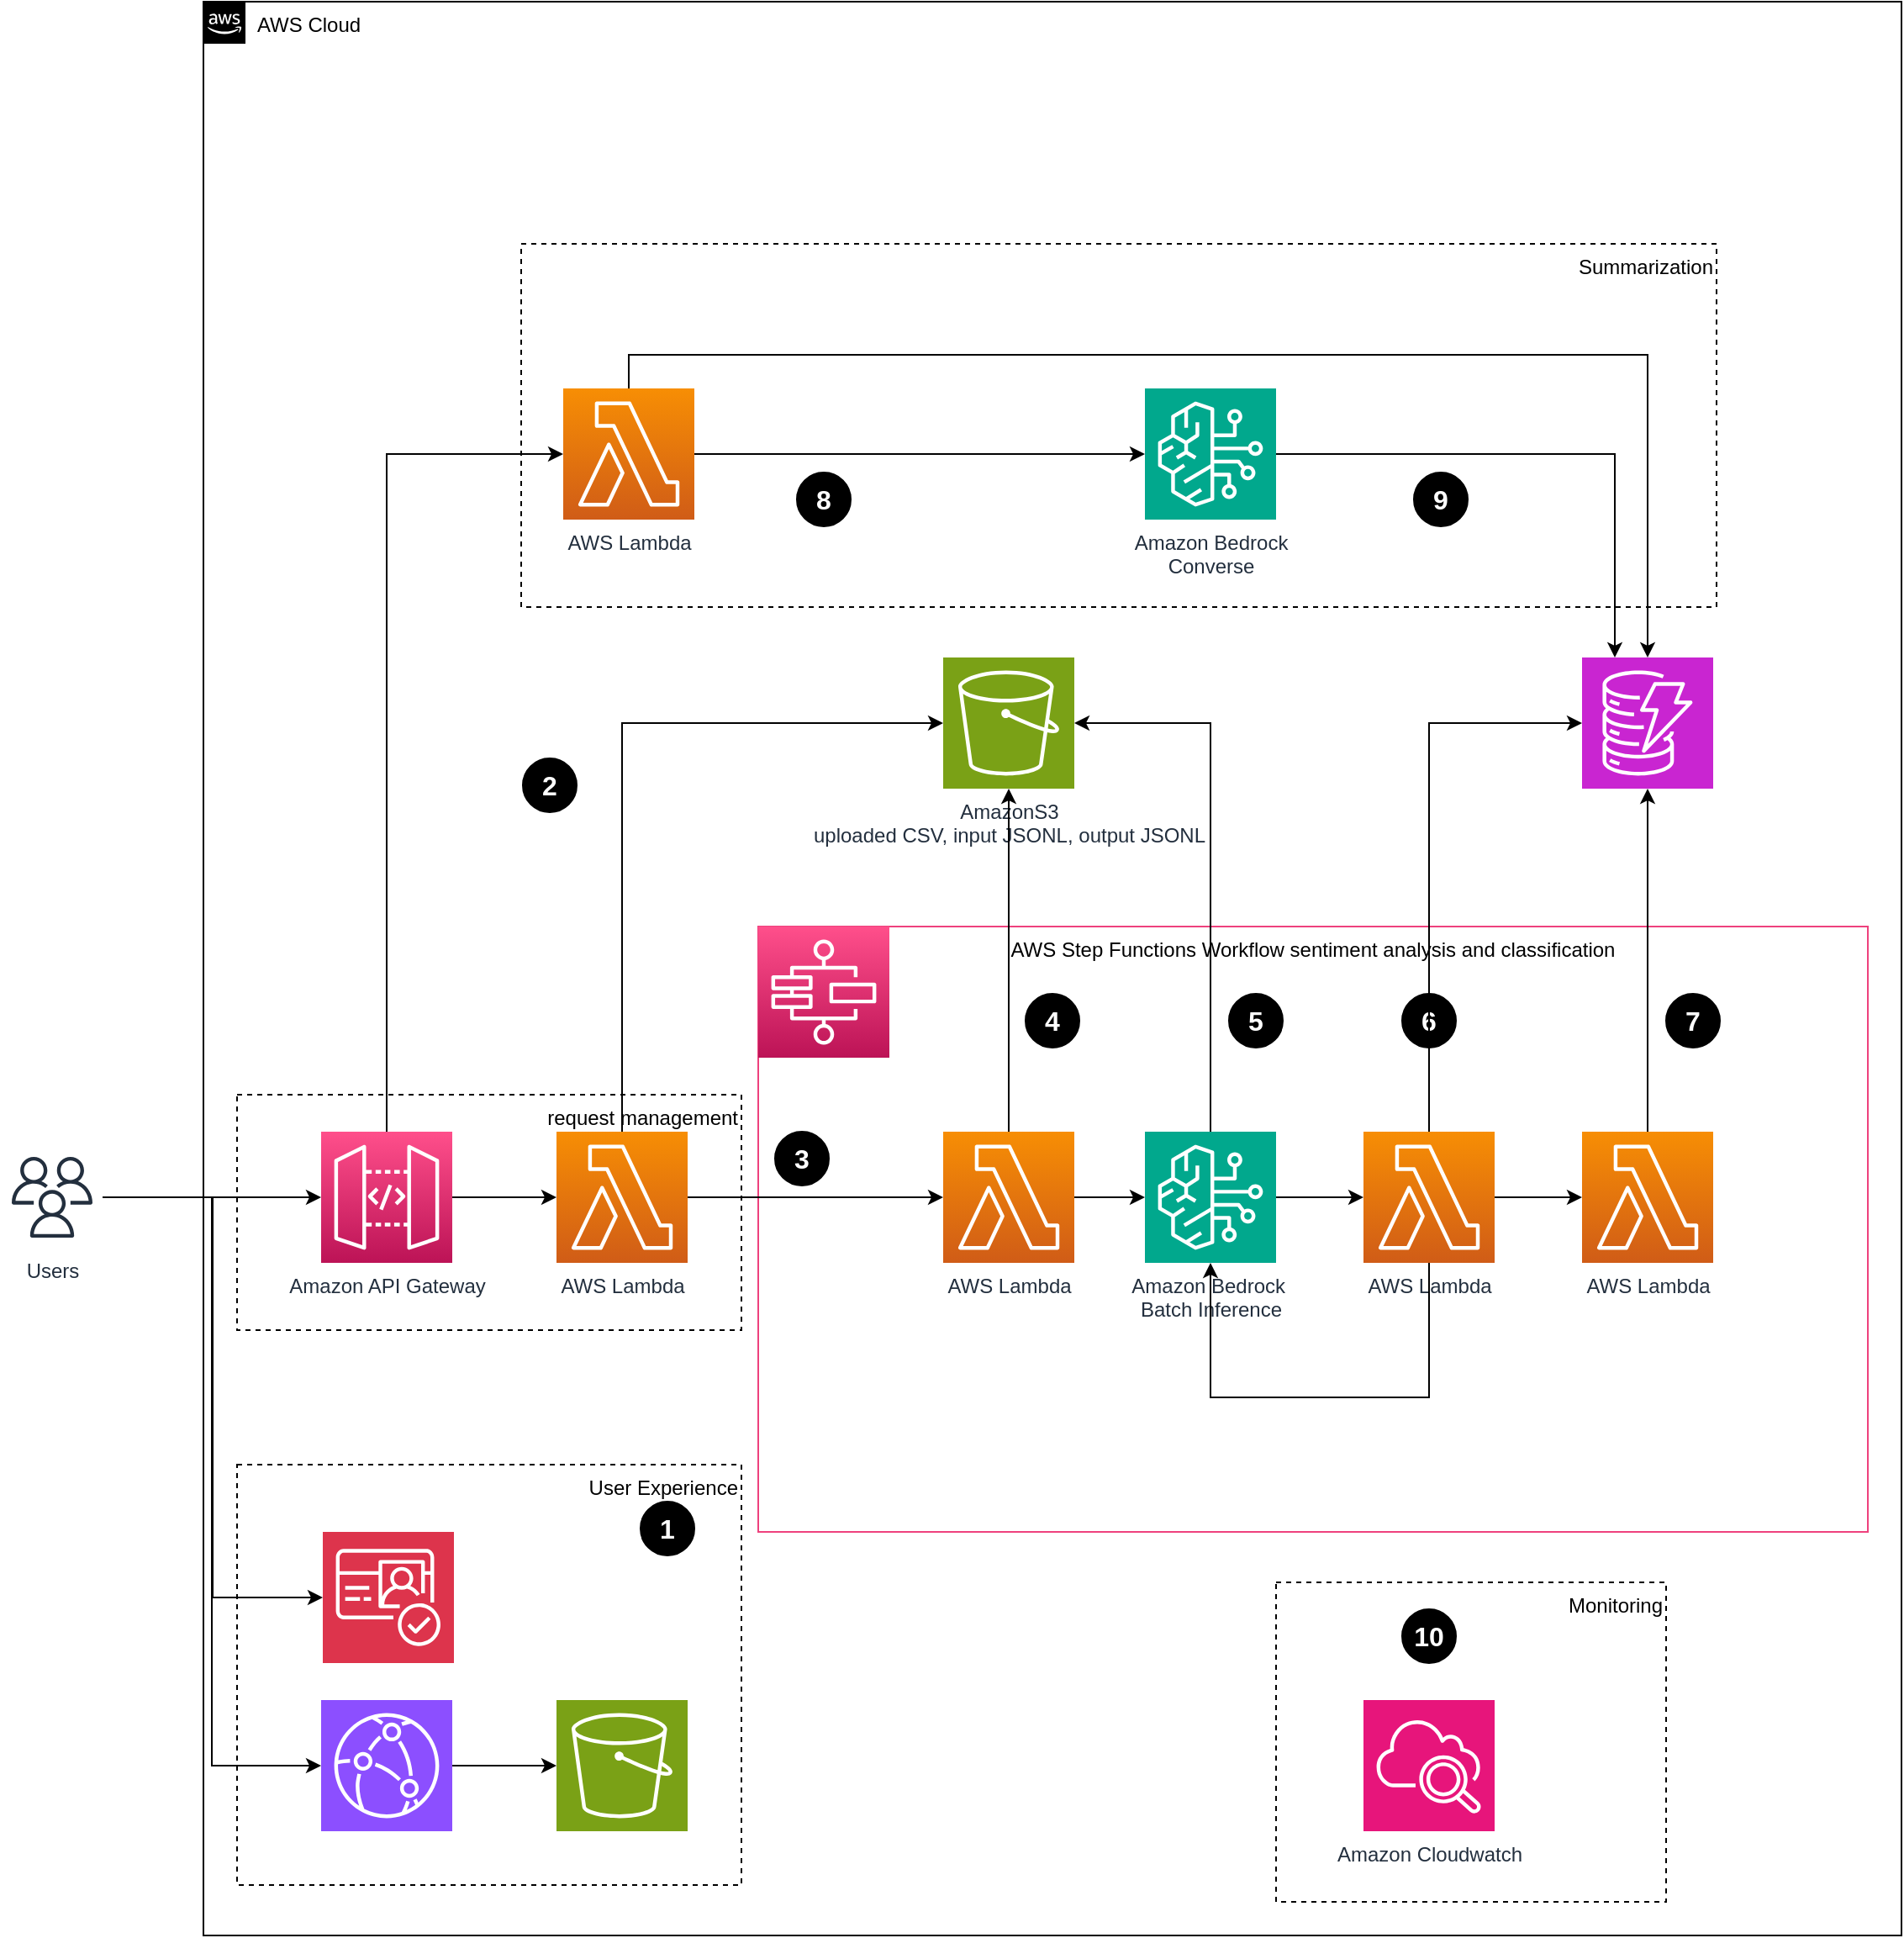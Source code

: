 <mxfile version="24.7.8">
  <diagram name="Page-1" id="mPcHckrvOCaB1mdSEjpm">
    <mxGraphModel dx="2637" dy="1790" grid="1" gridSize="10" guides="1" tooltips="1" connect="1" arrows="1" fold="1" page="1" pageScale="1" pageWidth="1169" pageHeight="827" math="0" shadow="0">
      <root>
        <mxCell id="0" />
        <mxCell id="1" parent="0" />
        <mxCell id="dpEGTwjzd-vMuxO01E7g-50" value="request management" style="rounded=0;whiteSpace=wrap;html=1;fillColor=none;dashed=1;align=right;verticalAlign=top;" vertex="1" parent="1">
          <mxGeometry x="40" y="140" width="300" height="140" as="geometry" />
        </mxCell>
        <mxCell id="2" value="AWS Cloud" style="points=[[0,0],[0.25,0],[0.5,0],[0.75,0],[1,0],[1,0.25],[1,0.5],[1,0.75],[1,1],[0.75,1],[0.5,1],[0.25,1],[0,1],[0,0.75],[0,0.5],[0,0.25]];outlineConnect=0;html=1;whiteSpace=wrap;fontSize=12;fontStyle=0;container=0;pointerEvents=0;collapsible=0;recursiveResize=0;shape=mxgraph.aws4.group;grIcon=mxgraph.aws4.group_aws_cloud_alt;fillColor=none;verticalAlign=top;align=left;spacingLeft=30;dashed=0;" vertex="1" parent="1">
          <mxGeometry x="20" y="-510" width="1010" height="1150" as="geometry" />
        </mxCell>
        <mxCell id="KWTSNlTJ6oeWwnGfoubK-9" value="Users" style="sketch=0;outlineConnect=0;fontColor=#232F3E;gradientColor=none;strokeColor=#232F3E;fillColor=#ffffff;dashed=0;verticalLabelPosition=bottom;verticalAlign=top;align=center;html=1;fontSize=12;fontStyle=0;aspect=fixed;shape=mxgraph.aws4.resourceIcon;resIcon=mxgraph.aws4.users;" vertex="1" parent="1">
          <mxGeometry x="-100" y="171" width="60" height="60" as="geometry" />
        </mxCell>
        <mxCell id="dpEGTwjzd-vMuxO01E7g-6" value="AWS Step Functions Workflow sentiment analysis and classification" style="rounded=0;whiteSpace=wrap;html=1;align=center;labelPosition=center;verticalLabelPosition=middle;verticalAlign=top;fillColor=none;strokeColor=#ee417d;" vertex="1" parent="1">
          <mxGeometry x="350" y="40" width="660" height="360" as="geometry" />
        </mxCell>
        <mxCell id="KWTSNlTJ6oeWwnGfoubK-10" value="Amazon API Gateway" style="sketch=0;points=[[0,0,0],[0.25,0,0],[0.5,0,0],[0.75,0,0],[1,0,0],[0,1,0],[0.25,1,0],[0.5,1,0],[0.75,1,0],[1,1,0],[0,0.25,0],[0,0.5,0],[0,0.75,0],[1,0.25,0],[1,0.5,0],[1,0.75,0]];outlineConnect=0;fontColor=#232F3E;gradientColor=#FF4F8B;gradientDirection=north;fillColor=#BC1356;strokeColor=#ffffff;dashed=0;verticalLabelPosition=bottom;verticalAlign=top;align=center;html=1;fontSize=12;fontStyle=0;aspect=fixed;shape=mxgraph.aws4.resourceIcon;resIcon=mxgraph.aws4.api_gateway;" vertex="1" parent="1">
          <mxGeometry x="90" y="162" width="78" height="78" as="geometry" />
        </mxCell>
        <mxCell id="KWTSNlTJ6oeWwnGfoubK-11" value="AWS Lambda" style="sketch=0;points=[[0,0,0],[0.25,0,0],[0.5,0,0],[0.75,0,0],[1,0,0],[0,1,0],[0.25,1,0],[0.5,1,0],[0.75,1,0],[1,1,0],[0,0.25,0],[0,0.5,0],[0,0.75,0],[1,0.25,0],[1,0.5,0],[1,0.75,0]];outlineConnect=0;fontColor=#232F3E;gradientColor=#F78E04;gradientDirection=north;fillColor=#D05C17;strokeColor=#ffffff;dashed=0;verticalLabelPosition=bottom;verticalAlign=top;align=center;html=1;fontSize=12;fontStyle=0;aspect=fixed;shape=mxgraph.aws4.resourceIcon;resIcon=mxgraph.aws4.lambda;" vertex="1" parent="1">
          <mxGeometry x="230" y="162" width="78" height="78" as="geometry" />
        </mxCell>
        <mxCell id="KWTSNlTJ6oeWwnGfoubK-12" value="" style="sketch=0;points=[[0,0,0],[0.25,0,0],[0.5,0,0],[0.75,0,0],[1,0,0],[0,1,0],[0.25,1,0],[0.5,1,0],[0.75,1,0],[1,1,0],[0,0.25,0],[0,0.5,0],[0,0.75,0],[1,0.25,0],[1,0.5,0],[1,0.75,0]];outlineConnect=0;fontColor=#232F3E;gradientColor=#FF4F8B;gradientDirection=north;fillColor=#BC1356;strokeColor=#ffffff;dashed=0;verticalLabelPosition=bottom;verticalAlign=top;align=center;html=1;fontSize=12;fontStyle=0;aspect=fixed;shape=mxgraph.aws4.resourceIcon;resIcon=mxgraph.aws4.step_functions;" vertex="1" parent="1">
          <mxGeometry x="350" y="40" width="78" height="78" as="geometry" />
        </mxCell>
        <mxCell id="dpEGTwjzd-vMuxO01E7g-10" style="edgeStyle=orthogonalEdgeStyle;rounded=0;orthogonalLoop=1;jettySize=auto;html=1;" edge="1" parent="1" source="KWTSNlTJ6oeWwnGfoubK-13" target="dpEGTwjzd-vMuxO01E7g-2">
          <mxGeometry relative="1" as="geometry" />
        </mxCell>
        <mxCell id="KWTSNlTJ6oeWwnGfoubK-13" value="AWS Lambda" style="sketch=0;points=[[0,0,0],[0.25,0,0],[0.5,0,0],[0.75,0,0],[1,0,0],[0,1,0],[0.25,1,0],[0.5,1,0],[0.75,1,0],[1,1,0],[0,0.25,0],[0,0.5,0],[0,0.75,0],[1,0.25,0],[1,0.5,0],[1,0.75,0]];outlineConnect=0;fontColor=#232F3E;gradientColor=#F78E04;gradientDirection=north;fillColor=#D05C17;strokeColor=#ffffff;dashed=0;verticalLabelPosition=bottom;verticalAlign=top;align=center;html=1;fontSize=12;fontStyle=0;aspect=fixed;shape=mxgraph.aws4.resourceIcon;resIcon=mxgraph.aws4.lambda;" vertex="1" parent="1">
          <mxGeometry x="460" y="162" width="78" height="78" as="geometry" />
        </mxCell>
        <mxCell id="dpEGTwjzd-vMuxO01E7g-2" value="Amazon Bedrock&amp;nbsp;&lt;div&gt;Batch Inference&lt;/div&gt;" style="sketch=0;points=[[0,0,0],[0.25,0,0],[0.5,0,0],[0.75,0,0],[1,0,0],[0,1,0],[0.25,1,0],[0.5,1,0],[0.75,1,0],[1,1,0],[0,0.25,0],[0,0.5,0],[0,0.75,0],[1,0.25,0],[1,0.5,0],[1,0.75,0]];outlineConnect=0;fontColor=#232F3E;fillColor=#01A88D;strokeColor=#ffffff;dashed=0;verticalLabelPosition=bottom;verticalAlign=top;align=center;html=1;fontSize=12;fontStyle=0;aspect=fixed;shape=mxgraph.aws4.resourceIcon;resIcon=mxgraph.aws4.bedrock;" vertex="1" parent="1">
          <mxGeometry x="580" y="162" width="78" height="78" as="geometry" />
        </mxCell>
        <mxCell id="dpEGTwjzd-vMuxO01E7g-13" style="edgeStyle=orthogonalEdgeStyle;rounded=0;orthogonalLoop=1;jettySize=auto;html=1;" edge="1" parent="1" source="dpEGTwjzd-vMuxO01E7g-8" target="dpEGTwjzd-vMuxO01E7g-9">
          <mxGeometry relative="1" as="geometry" />
        </mxCell>
        <mxCell id="dpEGTwjzd-vMuxO01E7g-8" value="AWS Lambda" style="sketch=0;points=[[0,0,0],[0.25,0,0],[0.5,0,0],[0.75,0,0],[1,0,0],[0,1,0],[0.25,1,0],[0.5,1,0],[0.75,1,0],[1,1,0],[0,0.25,0],[0,0.5,0],[0,0.75,0],[1,0.25,0],[1,0.5,0],[1,0.75,0]];outlineConnect=0;fontColor=#232F3E;gradientColor=#F78E04;gradientDirection=north;fillColor=#D05C17;strokeColor=#ffffff;dashed=0;verticalLabelPosition=bottom;verticalAlign=top;align=center;html=1;fontSize=12;fontStyle=0;aspect=fixed;shape=mxgraph.aws4.resourceIcon;resIcon=mxgraph.aws4.lambda;" vertex="1" parent="1">
          <mxGeometry x="710" y="162" width="78" height="78" as="geometry" />
        </mxCell>
        <mxCell id="dpEGTwjzd-vMuxO01E7g-9" value="AWS Lambda" style="sketch=0;points=[[0,0,0],[0.25,0,0],[0.5,0,0],[0.75,0,0],[1,0,0],[0,1,0],[0.25,1,0],[0.5,1,0],[0.75,1,0],[1,1,0],[0,0.25,0],[0,0.5,0],[0,0.75,0],[1,0.25,0],[1,0.5,0],[1,0.75,0]];outlineConnect=0;fontColor=#232F3E;gradientColor=#F78E04;gradientDirection=north;fillColor=#D05C17;strokeColor=#ffffff;dashed=0;verticalLabelPosition=bottom;verticalAlign=top;align=center;html=1;fontSize=12;fontStyle=0;aspect=fixed;shape=mxgraph.aws4.resourceIcon;resIcon=mxgraph.aws4.lambda;" vertex="1" parent="1">
          <mxGeometry x="840" y="162" width="78" height="78" as="geometry" />
        </mxCell>
        <mxCell id="dpEGTwjzd-vMuxO01E7g-11" style="edgeStyle=orthogonalEdgeStyle;rounded=0;orthogonalLoop=1;jettySize=auto;html=1;entryX=0;entryY=0.5;entryDx=0;entryDy=0;entryPerimeter=0;" edge="1" parent="1" source="dpEGTwjzd-vMuxO01E7g-2" target="dpEGTwjzd-vMuxO01E7g-8">
          <mxGeometry relative="1" as="geometry" />
        </mxCell>
        <mxCell id="dpEGTwjzd-vMuxO01E7g-12" style="edgeStyle=orthogonalEdgeStyle;rounded=0;orthogonalLoop=1;jettySize=auto;html=1;entryX=0.5;entryY=1;entryDx=0;entryDy=0;entryPerimeter=0;exitX=0.5;exitY=1;exitDx=0;exitDy=0;exitPerimeter=0;" edge="1" parent="1" source="dpEGTwjzd-vMuxO01E7g-8" target="dpEGTwjzd-vMuxO01E7g-2">
          <mxGeometry relative="1" as="geometry">
            <Array as="points">
              <mxPoint x="669" y="320" />
              <mxPoint x="539" y="320" />
            </Array>
          </mxGeometry>
        </mxCell>
        <mxCell id="dpEGTwjzd-vMuxO01E7g-15" style="edgeStyle=orthogonalEdgeStyle;rounded=0;orthogonalLoop=1;jettySize=auto;html=1;entryX=0;entryY=0.5;entryDx=0;entryDy=0;entryPerimeter=0;" edge="1" parent="1" source="KWTSNlTJ6oeWwnGfoubK-11" target="KWTSNlTJ6oeWwnGfoubK-13">
          <mxGeometry relative="1" as="geometry" />
        </mxCell>
        <mxCell id="dpEGTwjzd-vMuxO01E7g-16" style="edgeStyle=orthogonalEdgeStyle;rounded=0;orthogonalLoop=1;jettySize=auto;html=1;entryX=0;entryY=0.5;entryDx=0;entryDy=0;entryPerimeter=0;" edge="1" parent="1" source="KWTSNlTJ6oeWwnGfoubK-10" target="KWTSNlTJ6oeWwnGfoubK-11">
          <mxGeometry relative="1" as="geometry" />
        </mxCell>
        <mxCell id="dpEGTwjzd-vMuxO01E7g-17" value="AmazonS3&lt;div&gt;uploaded CSV, input JSONL, output JSONL&lt;/div&gt;" style="sketch=0;points=[[0,0,0],[0.25,0,0],[0.5,0,0],[0.75,0,0],[1,0,0],[0,1,0],[0.25,1,0],[0.5,1,0],[0.75,1,0],[1,1,0],[0,0.25,0],[0,0.5,0],[0,0.75,0],[1,0.25,0],[1,0.5,0],[1,0.75,0]];outlineConnect=0;fontColor=#232F3E;fillColor=#7AA116;strokeColor=#ffffff;dashed=0;verticalLabelPosition=bottom;verticalAlign=top;align=center;html=1;fontSize=12;fontStyle=0;aspect=fixed;shape=mxgraph.aws4.resourceIcon;resIcon=mxgraph.aws4.s3;" vertex="1" parent="1">
          <mxGeometry x="460" y="-120" width="78" height="78" as="geometry" />
        </mxCell>
        <mxCell id="dpEGTwjzd-vMuxO01E7g-18" value="" style="sketch=0;points=[[0,0,0],[0.25,0,0],[0.5,0,0],[0.75,0,0],[1,0,0],[0,1,0],[0.25,1,0],[0.5,1,0],[0.75,1,0],[1,1,0],[0,0.25,0],[0,0.5,0],[0,0.75,0],[1,0.25,0],[1,0.5,0],[1,0.75,0]];outlineConnect=0;fontColor=#232F3E;fillColor=#C925D1;strokeColor=#ffffff;dashed=0;verticalLabelPosition=bottom;verticalAlign=top;align=center;html=1;fontSize=12;fontStyle=0;aspect=fixed;shape=mxgraph.aws4.resourceIcon;resIcon=mxgraph.aws4.dynamodb;" vertex="1" parent="1">
          <mxGeometry x="840" y="-120" width="78" height="78" as="geometry" />
        </mxCell>
        <mxCell id="dpEGTwjzd-vMuxO01E7g-19" style="edgeStyle=orthogonalEdgeStyle;rounded=0;orthogonalLoop=1;jettySize=auto;html=1;entryX=0;entryY=0.5;entryDx=0;entryDy=0;entryPerimeter=0;exitX=0.5;exitY=0;exitDx=0;exitDy=0;exitPerimeter=0;" edge="1" parent="1" source="KWTSNlTJ6oeWwnGfoubK-11" target="dpEGTwjzd-vMuxO01E7g-17">
          <mxGeometry relative="1" as="geometry" />
        </mxCell>
        <mxCell id="dpEGTwjzd-vMuxO01E7g-20" style="edgeStyle=orthogonalEdgeStyle;rounded=0;orthogonalLoop=1;jettySize=auto;html=1;entryX=0.5;entryY=1;entryDx=0;entryDy=0;entryPerimeter=0;" edge="1" parent="1" source="KWTSNlTJ6oeWwnGfoubK-13" target="dpEGTwjzd-vMuxO01E7g-17">
          <mxGeometry relative="1" as="geometry" />
        </mxCell>
        <mxCell id="dpEGTwjzd-vMuxO01E7g-21" style="edgeStyle=orthogonalEdgeStyle;rounded=0;orthogonalLoop=1;jettySize=auto;html=1;entryX=1;entryY=0.5;entryDx=0;entryDy=0;entryPerimeter=0;exitX=0.5;exitY=0;exitDx=0;exitDy=0;exitPerimeter=0;" edge="1" parent="1" source="dpEGTwjzd-vMuxO01E7g-2" target="dpEGTwjzd-vMuxO01E7g-17">
          <mxGeometry relative="1" as="geometry" />
        </mxCell>
        <mxCell id="dpEGTwjzd-vMuxO01E7g-22" style="edgeStyle=orthogonalEdgeStyle;rounded=0;orthogonalLoop=1;jettySize=auto;html=1;entryX=0.5;entryY=1;entryDx=0;entryDy=0;entryPerimeter=0;" edge="1" parent="1" source="dpEGTwjzd-vMuxO01E7g-9" target="dpEGTwjzd-vMuxO01E7g-18">
          <mxGeometry relative="1" as="geometry" />
        </mxCell>
        <mxCell id="dpEGTwjzd-vMuxO01E7g-23" value="" style="sketch=0;points=[[0,0,0],[0.25,0,0],[0.5,0,0],[0.75,0,0],[1,0,0],[0,1,0],[0.25,1,0],[0.5,1,0],[0.75,1,0],[1,1,0],[0,0.25,0],[0,0.5,0],[0,0.75,0],[1,0.25,0],[1,0.5,0],[1,0.75,0]];outlineConnect=0;fontColor=#232F3E;fillColor=#8C4FFF;strokeColor=#ffffff;dashed=0;verticalLabelPosition=bottom;verticalAlign=top;align=center;html=1;fontSize=12;fontStyle=0;aspect=fixed;shape=mxgraph.aws4.resourceIcon;resIcon=mxgraph.aws4.cloudfront;" vertex="1" parent="1">
          <mxGeometry x="90" y="500" width="78" height="78" as="geometry" />
        </mxCell>
        <mxCell id="dpEGTwjzd-vMuxO01E7g-24" value="" style="sketch=0;points=[[0,0,0],[0.25,0,0],[0.5,0,0],[0.75,0,0],[1,0,0],[0,1,0],[0.25,1,0],[0.5,1,0],[0.75,1,0],[1,1,0],[0,0.25,0],[0,0.5,0],[0,0.75,0],[1,0.25,0],[1,0.5,0],[1,0.75,0]];outlineConnect=0;fontColor=#232F3E;fillColor=#7AA116;strokeColor=#ffffff;dashed=0;verticalLabelPosition=bottom;verticalAlign=top;align=center;html=1;fontSize=12;fontStyle=0;aspect=fixed;shape=mxgraph.aws4.resourceIcon;resIcon=mxgraph.aws4.s3;" vertex="1" parent="1">
          <mxGeometry x="230" y="500" width="78" height="78" as="geometry" />
        </mxCell>
        <mxCell id="dpEGTwjzd-vMuxO01E7g-25" value="" style="sketch=0;points=[[0,0,0],[0.25,0,0],[0.5,0,0],[0.75,0,0],[1,0,0],[0,1,0],[0.25,1,0],[0.5,1,0],[0.75,1,0],[1,1,0],[0,0.25,0],[0,0.5,0],[0,0.75,0],[1,0.25,0],[1,0.5,0],[1,0.75,0]];outlineConnect=0;fontColor=#232F3E;fillColor=#DD344C;strokeColor=#ffffff;dashed=0;verticalLabelPosition=bottom;verticalAlign=top;align=center;html=1;fontSize=12;fontStyle=0;aspect=fixed;shape=mxgraph.aws4.resourceIcon;resIcon=mxgraph.aws4.cognito;" vertex="1" parent="1">
          <mxGeometry x="91" y="400" width="78" height="78" as="geometry" />
        </mxCell>
        <mxCell id="dpEGTwjzd-vMuxO01E7g-26" style="edgeStyle=orthogonalEdgeStyle;rounded=0;orthogonalLoop=1;jettySize=auto;html=1;entryX=0;entryY=0.5;entryDx=0;entryDy=0;entryPerimeter=0;" edge="1" parent="1" source="KWTSNlTJ6oeWwnGfoubK-9" target="KWTSNlTJ6oeWwnGfoubK-10">
          <mxGeometry relative="1" as="geometry" />
        </mxCell>
        <mxCell id="dpEGTwjzd-vMuxO01E7g-27" style="edgeStyle=orthogonalEdgeStyle;rounded=0;orthogonalLoop=1;jettySize=auto;html=1;entryX=0;entryY=0.5;entryDx=0;entryDy=0;entryPerimeter=0;" edge="1" parent="1" source="KWTSNlTJ6oeWwnGfoubK-9" target="dpEGTwjzd-vMuxO01E7g-23">
          <mxGeometry relative="1" as="geometry" />
        </mxCell>
        <mxCell id="dpEGTwjzd-vMuxO01E7g-28" style="edgeStyle=orthogonalEdgeStyle;rounded=0;orthogonalLoop=1;jettySize=auto;html=1;entryX=0;entryY=0.5;entryDx=0;entryDy=0;entryPerimeter=0;" edge="1" parent="1" source="KWTSNlTJ6oeWwnGfoubK-9" target="dpEGTwjzd-vMuxO01E7g-25">
          <mxGeometry relative="1" as="geometry" />
        </mxCell>
        <mxCell id="dpEGTwjzd-vMuxO01E7g-29" style="edgeStyle=orthogonalEdgeStyle;rounded=0;orthogonalLoop=1;jettySize=auto;html=1;entryX=0;entryY=0.5;entryDx=0;entryDy=0;entryPerimeter=0;" edge="1" parent="1" source="dpEGTwjzd-vMuxO01E7g-23" target="dpEGTwjzd-vMuxO01E7g-24">
          <mxGeometry relative="1" as="geometry" />
        </mxCell>
        <mxCell id="dpEGTwjzd-vMuxO01E7g-30" value="User Experience" style="rounded=0;whiteSpace=wrap;html=1;fillColor=none;dashed=1;align=right;verticalAlign=top;" vertex="1" parent="1">
          <mxGeometry x="40" y="360" width="300" height="250" as="geometry" />
        </mxCell>
        <mxCell id="dpEGTwjzd-vMuxO01E7g-31" value="1" style="ellipse;whiteSpace=wrap;html=1;aspect=fixed;fillColor=#000000;fontColor=#FFFFFF;fontStyle=1;fontSize=16;" vertex="1" parent="1">
          <mxGeometry x="280" y="382" width="32" height="32" as="geometry" />
        </mxCell>
        <mxCell id="dpEGTwjzd-vMuxO01E7g-32" value="2" style="ellipse;whiteSpace=wrap;html=1;aspect=fixed;fillColor=#000000;fontColor=#FFFFFF;fontStyle=1;fontSize=16;" vertex="1" parent="1">
          <mxGeometry x="210" y="-60" width="32" height="32" as="geometry" />
        </mxCell>
        <mxCell id="dpEGTwjzd-vMuxO01E7g-33" value="3" style="ellipse;whiteSpace=wrap;html=1;aspect=fixed;fillColor=#000000;fontColor=#FFFFFF;fontStyle=1;fontSize=16;" vertex="1" parent="1">
          <mxGeometry x="360" y="162" width="32" height="32" as="geometry" />
        </mxCell>
        <mxCell id="dpEGTwjzd-vMuxO01E7g-34" value="4" style="ellipse;whiteSpace=wrap;html=1;aspect=fixed;fillColor=#000000;fontColor=#FFFFFF;fontStyle=1;fontSize=16;" vertex="1" parent="1">
          <mxGeometry x="509" y="80" width="32" height="32" as="geometry" />
        </mxCell>
        <mxCell id="dpEGTwjzd-vMuxO01E7g-35" value="5" style="ellipse;whiteSpace=wrap;html=1;aspect=fixed;fillColor=#000000;fontColor=#FFFFFF;fontStyle=1;fontSize=16;" vertex="1" parent="1">
          <mxGeometry x="630" y="80" width="32" height="32" as="geometry" />
        </mxCell>
        <mxCell id="dpEGTwjzd-vMuxO01E7g-36" value="6" style="ellipse;whiteSpace=wrap;html=1;aspect=fixed;fillColor=#000000;fontColor=#FFFFFF;fontStyle=1;fontSize=16;" vertex="1" parent="1">
          <mxGeometry x="733" y="80" width="32" height="32" as="geometry" />
        </mxCell>
        <mxCell id="dpEGTwjzd-vMuxO01E7g-37" value="7" style="ellipse;whiteSpace=wrap;html=1;aspect=fixed;fillColor=#000000;fontColor=#FFFFFF;fontStyle=1;fontSize=16;" vertex="1" parent="1">
          <mxGeometry x="890" y="80" width="32" height="32" as="geometry" />
        </mxCell>
        <mxCell id="dpEGTwjzd-vMuxO01E7g-42" style="edgeStyle=orthogonalEdgeStyle;rounded=0;orthogonalLoop=1;jettySize=auto;html=1;exitX=0.5;exitY=0;exitDx=0;exitDy=0;exitPerimeter=0;" edge="1" parent="1" source="dpEGTwjzd-vMuxO01E7g-39" target="dpEGTwjzd-vMuxO01E7g-18">
          <mxGeometry relative="1" as="geometry" />
        </mxCell>
        <mxCell id="dpEGTwjzd-vMuxO01E7g-39" value="AWS Lambda" style="sketch=0;points=[[0,0,0],[0.25,0,0],[0.5,0,0],[0.75,0,0],[1,0,0],[0,1,0],[0.25,1,0],[0.5,1,0],[0.75,1,0],[1,1,0],[0,0.25,0],[0,0.5,0],[0,0.75,0],[1,0.25,0],[1,0.5,0],[1,0.75,0]];outlineConnect=0;fontColor=#232F3E;gradientColor=#F78E04;gradientDirection=north;fillColor=#D05C17;strokeColor=#ffffff;dashed=0;verticalLabelPosition=bottom;verticalAlign=top;align=center;html=1;fontSize=12;fontStyle=0;aspect=fixed;shape=mxgraph.aws4.resourceIcon;resIcon=mxgraph.aws4.lambda;" vertex="1" parent="1">
          <mxGeometry x="234" y="-280" width="78" height="78" as="geometry" />
        </mxCell>
        <mxCell id="dpEGTwjzd-vMuxO01E7g-40" value="Amazon Bedrock&lt;div&gt;Converse&lt;/div&gt;" style="sketch=0;points=[[0,0,0],[0.25,0,0],[0.5,0,0],[0.75,0,0],[1,0,0],[0,1,0],[0.25,1,0],[0.5,1,0],[0.75,1,0],[1,1,0],[0,0.25,0],[0,0.5,0],[0,0.75,0],[1,0.25,0],[1,0.5,0],[1,0.75,0]];outlineConnect=0;fontColor=#232F3E;fillColor=#01A88D;strokeColor=#ffffff;dashed=0;verticalLabelPosition=bottom;verticalAlign=top;align=center;html=1;fontSize=12;fontStyle=0;aspect=fixed;shape=mxgraph.aws4.resourceIcon;resIcon=mxgraph.aws4.bedrock;" vertex="1" parent="1">
          <mxGeometry x="580" y="-280" width="78" height="78" as="geometry" />
        </mxCell>
        <mxCell id="dpEGTwjzd-vMuxO01E7g-41" style="edgeStyle=orthogonalEdgeStyle;rounded=0;orthogonalLoop=1;jettySize=auto;html=1;entryX=0;entryY=0.5;entryDx=0;entryDy=0;entryPerimeter=0;" edge="1" parent="1" source="dpEGTwjzd-vMuxO01E7g-39" target="dpEGTwjzd-vMuxO01E7g-40">
          <mxGeometry relative="1" as="geometry" />
        </mxCell>
        <mxCell id="dpEGTwjzd-vMuxO01E7g-43" style="edgeStyle=orthogonalEdgeStyle;rounded=0;orthogonalLoop=1;jettySize=auto;html=1;entryX=0;entryY=0.5;entryDx=0;entryDy=0;entryPerimeter=0;exitX=0.5;exitY=0;exitDx=0;exitDy=0;exitPerimeter=0;" edge="1" parent="1" source="KWTSNlTJ6oeWwnGfoubK-10" target="dpEGTwjzd-vMuxO01E7g-39">
          <mxGeometry relative="1" as="geometry" />
        </mxCell>
        <mxCell id="dpEGTwjzd-vMuxO01E7g-44" value="Amazon Cloudwatch" style="sketch=0;points=[[0,0,0],[0.25,0,0],[0.5,0,0],[0.75,0,0],[1,0,0],[0,1,0],[0.25,1,0],[0.5,1,0],[0.75,1,0],[1,1,0],[0,0.25,0],[0,0.5,0],[0,0.75,0],[1,0.25,0],[1,0.5,0],[1,0.75,0]];points=[[0,0,0],[0.25,0,0],[0.5,0,0],[0.75,0,0],[1,0,0],[0,1,0],[0.25,1,0],[0.5,1,0],[0.75,1,0],[1,1,0],[0,0.25,0],[0,0.5,0],[0,0.75,0],[1,0.25,0],[1,0.5,0],[1,0.75,0]];outlineConnect=0;fontColor=#232F3E;fillColor=#E7157B;strokeColor=#ffffff;dashed=0;verticalLabelPosition=bottom;verticalAlign=top;align=center;html=1;fontSize=12;fontStyle=0;aspect=fixed;shape=mxgraph.aws4.resourceIcon;resIcon=mxgraph.aws4.cloudwatch_2;" vertex="1" parent="1">
          <mxGeometry x="710" y="500" width="78" height="78" as="geometry" />
        </mxCell>
        <mxCell id="dpEGTwjzd-vMuxO01E7g-45" style="edgeStyle=orthogonalEdgeStyle;rounded=0;orthogonalLoop=1;jettySize=auto;html=1;entryX=0;entryY=0.5;entryDx=0;entryDy=0;entryPerimeter=0;exitX=0.5;exitY=0;exitDx=0;exitDy=0;exitPerimeter=0;" edge="1" parent="1" source="dpEGTwjzd-vMuxO01E7g-8" target="dpEGTwjzd-vMuxO01E7g-18">
          <mxGeometry relative="1" as="geometry" />
        </mxCell>
        <mxCell id="dpEGTwjzd-vMuxO01E7g-46" value="8" style="ellipse;whiteSpace=wrap;html=1;aspect=fixed;fillColor=#000000;fontColor=#FFFFFF;fontStyle=1;fontSize=16;" vertex="1" parent="1">
          <mxGeometry x="373" y="-230" width="32" height="32" as="geometry" />
        </mxCell>
        <mxCell id="dpEGTwjzd-vMuxO01E7g-47" style="edgeStyle=orthogonalEdgeStyle;rounded=0;orthogonalLoop=1;jettySize=auto;html=1;entryX=0.25;entryY=0;entryDx=0;entryDy=0;entryPerimeter=0;" edge="1" parent="1" source="dpEGTwjzd-vMuxO01E7g-40" target="dpEGTwjzd-vMuxO01E7g-18">
          <mxGeometry relative="1" as="geometry" />
        </mxCell>
        <mxCell id="dpEGTwjzd-vMuxO01E7g-48" value="9" style="ellipse;whiteSpace=wrap;html=1;aspect=fixed;fillColor=#000000;fontColor=#FFFFFF;fontStyle=1;fontSize=16;" vertex="1" parent="1">
          <mxGeometry x="740" y="-230" width="32" height="32" as="geometry" />
        </mxCell>
        <mxCell id="dpEGTwjzd-vMuxO01E7g-49" value="10" style="ellipse;whiteSpace=wrap;html=1;aspect=fixed;fillColor=#000000;fontColor=#FFFFFF;fontStyle=1;fontSize=16;" vertex="1" parent="1">
          <mxGeometry x="733" y="446" width="32" height="32" as="geometry" />
        </mxCell>
        <mxCell id="dpEGTwjzd-vMuxO01E7g-51" value="Summarization" style="rounded=0;whiteSpace=wrap;html=1;fillColor=none;dashed=1;align=right;verticalAlign=top;" vertex="1" parent="1">
          <mxGeometry x="209" y="-366" width="711" height="216" as="geometry" />
        </mxCell>
        <mxCell id="dpEGTwjzd-vMuxO01E7g-52" value="Monitoring" style="rounded=0;whiteSpace=wrap;html=1;fillColor=none;dashed=1;align=right;verticalAlign=top;" vertex="1" parent="1">
          <mxGeometry x="658" y="430" width="232" height="190" as="geometry" />
        </mxCell>
      </root>
    </mxGraphModel>
  </diagram>
</mxfile>
